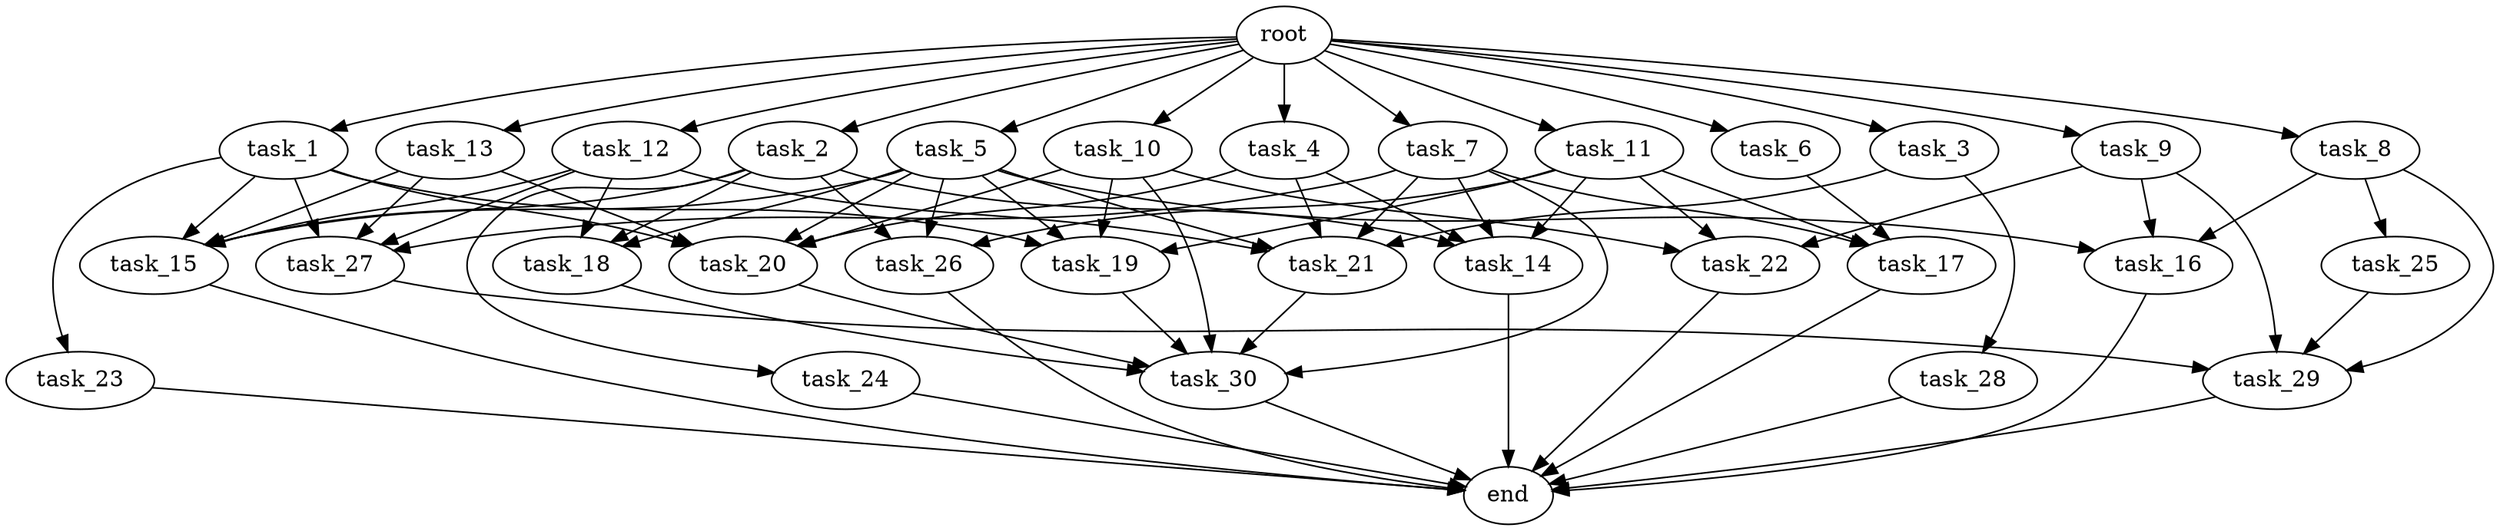 digraph G {
  root [size="0.000000e+00"];
  task_1 [size="1.527155e+09"];
  task_2 [size="8.704961e+09"];
  task_3 [size="5.006338e+09"];
  task_4 [size="3.230180e+09"];
  task_5 [size="7.559875e+09"];
  task_6 [size="6.702960e+09"];
  task_7 [size="1.935381e+08"];
  task_8 [size="7.655601e+09"];
  task_9 [size="4.922780e+09"];
  task_10 [size="6.696751e+09"];
  task_11 [size="6.971550e+09"];
  task_12 [size="5.500761e+09"];
  task_13 [size="4.022601e+08"];
  task_14 [size="5.897097e+09"];
  task_15 [size="2.089157e+09"];
  task_16 [size="5.827809e+09"];
  task_17 [size="7.251658e+07"];
  task_18 [size="7.018540e+09"];
  task_19 [size="5.816251e+09"];
  task_20 [size="3.681814e+09"];
  task_21 [size="8.985891e+09"];
  task_22 [size="1.642628e+09"];
  task_23 [size="2.128571e+09"];
  task_24 [size="5.362764e+09"];
  task_25 [size="9.152091e+09"];
  task_26 [size="7.442795e+09"];
  task_27 [size="2.814890e+09"];
  task_28 [size="5.563071e+09"];
  task_29 [size="5.109285e+09"];
  task_30 [size="1.599473e+09"];
  end [size="0.000000e+00"];

  root -> task_1 [size="1.000000e-12"];
  root -> task_2 [size="1.000000e-12"];
  root -> task_3 [size="1.000000e-12"];
  root -> task_4 [size="1.000000e-12"];
  root -> task_5 [size="1.000000e-12"];
  root -> task_6 [size="1.000000e-12"];
  root -> task_7 [size="1.000000e-12"];
  root -> task_8 [size="1.000000e-12"];
  root -> task_9 [size="1.000000e-12"];
  root -> task_10 [size="1.000000e-12"];
  root -> task_11 [size="1.000000e-12"];
  root -> task_12 [size="1.000000e-12"];
  root -> task_13 [size="1.000000e-12"];
  task_1 -> task_15 [size="4.178315e+07"];
  task_1 -> task_19 [size="1.454063e+08"];
  task_1 -> task_20 [size="7.363628e+07"];
  task_1 -> task_23 [size="2.128571e+08"];
  task_1 -> task_27 [size="7.037225e+07"];
  task_2 -> task_14 [size="1.474274e+08"];
  task_2 -> task_15 [size="4.178315e+07"];
  task_2 -> task_18 [size="2.339513e+08"];
  task_2 -> task_24 [size="5.362764e+08"];
  task_2 -> task_26 [size="2.480932e+08"];
  task_3 -> task_21 [size="1.797178e+08"];
  task_3 -> task_28 [size="5.563071e+08"];
  task_4 -> task_14 [size="1.474274e+08"];
  task_4 -> task_20 [size="7.363628e+07"];
  task_4 -> task_21 [size="1.797178e+08"];
  task_5 -> task_15 [size="4.178315e+07"];
  task_5 -> task_16 [size="1.942603e+08"];
  task_5 -> task_18 [size="2.339513e+08"];
  task_5 -> task_19 [size="1.454063e+08"];
  task_5 -> task_20 [size="7.363628e+07"];
  task_5 -> task_21 [size="1.797178e+08"];
  task_5 -> task_26 [size="2.480932e+08"];
  task_6 -> task_17 [size="2.417219e+06"];
  task_7 -> task_14 [size="1.474274e+08"];
  task_7 -> task_17 [size="2.417219e+06"];
  task_7 -> task_21 [size="1.797178e+08"];
  task_7 -> task_27 [size="7.037225e+07"];
  task_7 -> task_30 [size="2.665789e+07"];
  task_8 -> task_16 [size="1.942603e+08"];
  task_8 -> task_25 [size="9.152091e+08"];
  task_8 -> task_29 [size="1.277321e+08"];
  task_9 -> task_16 [size="1.942603e+08"];
  task_9 -> task_22 [size="5.475425e+07"];
  task_9 -> task_29 [size="1.277321e+08"];
  task_10 -> task_19 [size="1.454063e+08"];
  task_10 -> task_20 [size="7.363628e+07"];
  task_10 -> task_22 [size="5.475425e+07"];
  task_10 -> task_30 [size="2.665789e+07"];
  task_11 -> task_14 [size="1.474274e+08"];
  task_11 -> task_17 [size="2.417219e+06"];
  task_11 -> task_19 [size="1.454063e+08"];
  task_11 -> task_22 [size="5.475425e+07"];
  task_11 -> task_26 [size="2.480932e+08"];
  task_12 -> task_15 [size="4.178315e+07"];
  task_12 -> task_18 [size="2.339513e+08"];
  task_12 -> task_21 [size="1.797178e+08"];
  task_12 -> task_27 [size="7.037225e+07"];
  task_13 -> task_15 [size="4.178315e+07"];
  task_13 -> task_20 [size="7.363628e+07"];
  task_13 -> task_27 [size="7.037225e+07"];
  task_14 -> end [size="1.000000e-12"];
  task_15 -> end [size="1.000000e-12"];
  task_16 -> end [size="1.000000e-12"];
  task_17 -> end [size="1.000000e-12"];
  task_18 -> task_30 [size="2.665789e+07"];
  task_19 -> task_30 [size="2.665789e+07"];
  task_20 -> task_30 [size="2.665789e+07"];
  task_21 -> task_30 [size="2.665789e+07"];
  task_22 -> end [size="1.000000e-12"];
  task_23 -> end [size="1.000000e-12"];
  task_24 -> end [size="1.000000e-12"];
  task_25 -> task_29 [size="1.277321e+08"];
  task_26 -> end [size="1.000000e-12"];
  task_27 -> task_29 [size="1.277321e+08"];
  task_28 -> end [size="1.000000e-12"];
  task_29 -> end [size="1.000000e-12"];
  task_30 -> end [size="1.000000e-12"];
}
